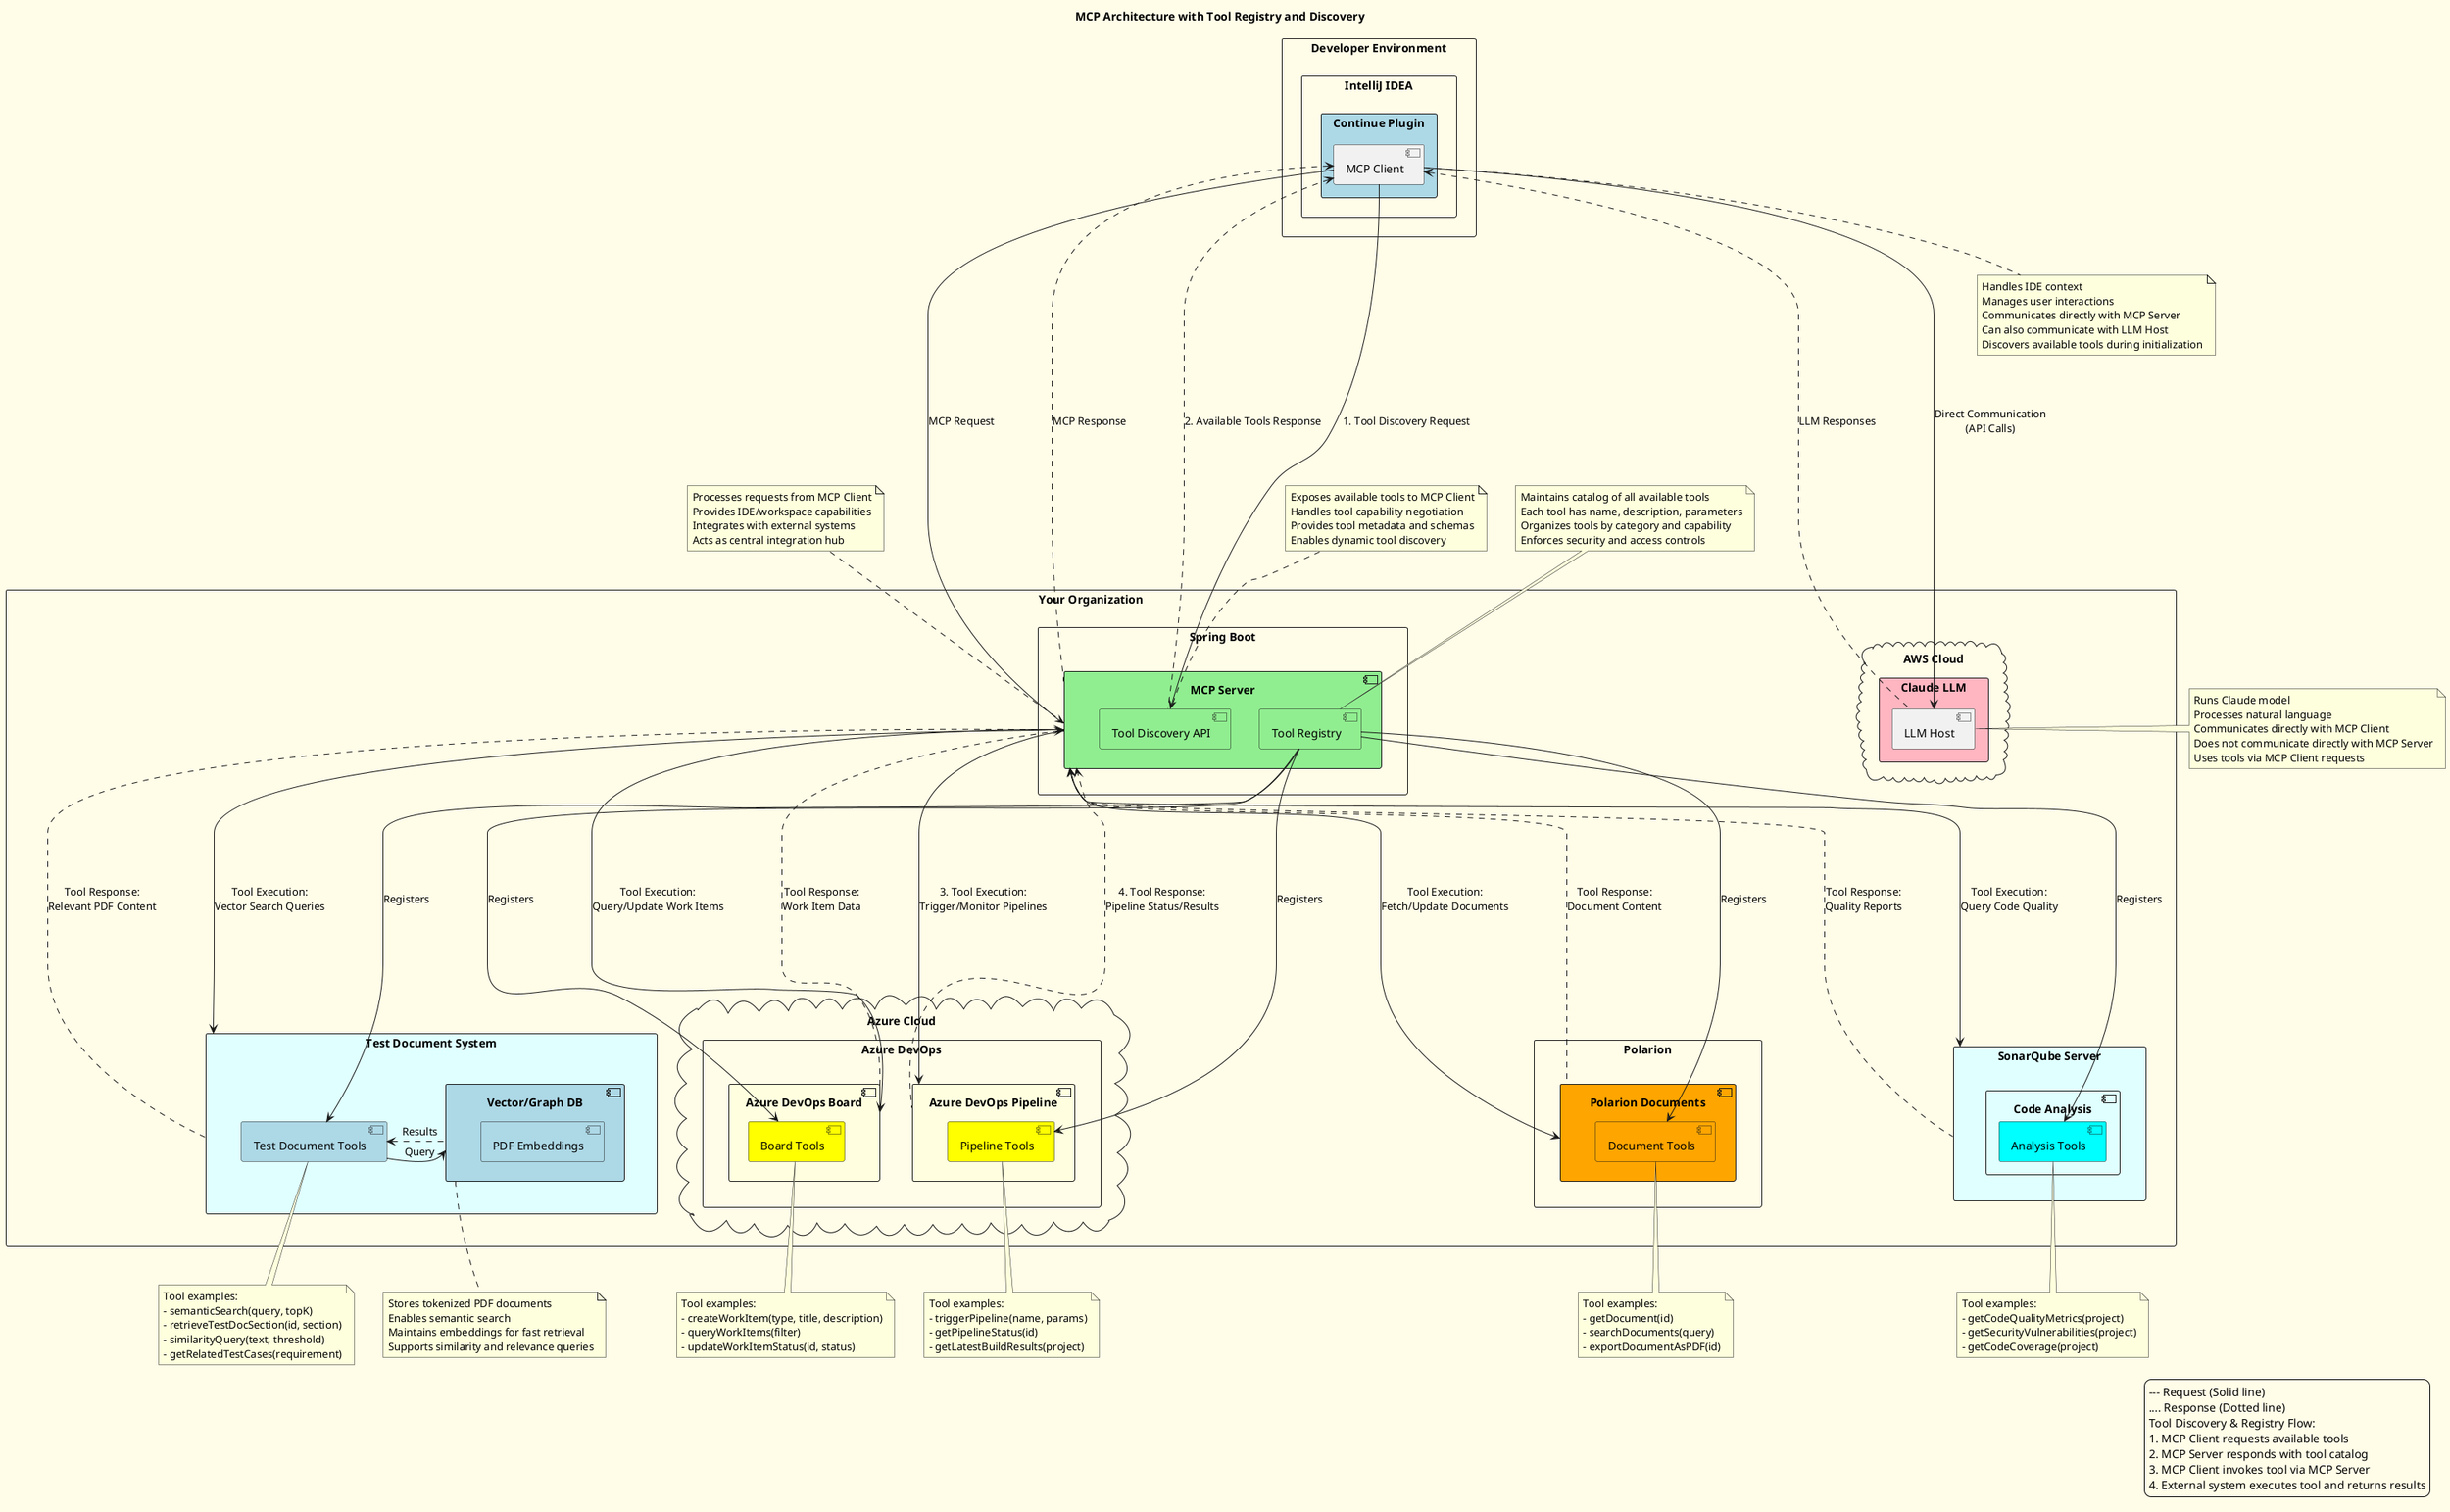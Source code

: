 @startuml MCP Architecture Comprehensive

' Set background color to light yellow
skinparam backgroundColor #FFFCE8

' Define components
rectangle "Developer Environment" {
rectangle "IntelliJ IDEA" {
rectangle "Continue Plugin" as ContinuePlugin #LightBlue {
component "MCP Client" as MCPClient
}
}
}

rectangle "Your Organization" {
rectangle "Spring Boot" {
component "MCP Server" as MCPServer #LightGreen {
component "Tool Registry" as ToolRegistry #LightGreen
component "Tool Discovery API" as ToolDiscovery #LightGreen
}
}
cloud "AWS Cloud" {
rectangle "Claude LLM" as ClaudeLLM #LightPink {
component "LLM Host" as LLMHost
}
}

' External systems as tools
cloud "Azure Cloud" {
rectangle "Azure DevOps" {
component "Azure DevOps Pipeline" as AzurePipeline #LightYellow {
component "Pipeline Tools" as PipelineTools #Yellow
}
component "Azure DevOps Board" as AzureBoard #LightYellow {
component "Board Tools" as BoardTools #Yellow
}
}
}

rectangle "Polarion" {
component "Polarion Documents" as PolarionDocs #Orange {
component "Document Tools" as DocTools #Orange
}
}

rectangle "SonarQube Server" as SonarQubeServer #LightCyan {
component "Code Analysis" as SonarQubeAnalysis #LightCyan {
component "Analysis Tools" as AnalysisTools #Cyan
}
}

' New Test Document System with Vector DB - updated colors
rectangle "Test Document System" as TestDocSystem #LightCyan {
component "Vector/Graph DB" as VectorDB #LightBlue {
component "PDF Embeddings" as PDFEmbeddings #LightBlue
}
component "Test Document Tools" as TestDocTools #LightBlue
}
}

' Define primary MCP relationships
' Solid lines for requests, dotted lines for responses
MCPClient -right-> MCPServer : "MCP Request"
MCPServer -..left..> MCPClient : "MCP Response"

' Tool discovery flow
MCPClient -right-> ToolDiscovery : "1. Tool Discovery Request"
ToolDiscovery -..left..> MCPClient : "2. Available Tools Response"

' Tool registry relationships
ToolRegistry -down-> PipelineTools : "Registers"
ToolRegistry -down-> BoardTools : "Registers"
ToolRegistry -down-> DocTools : "Registers"
ToolRegistry -down-> AnalysisTools : "Registers"
ToolRegistry -down-> TestDocTools : "Registers"

MCPClient -down-> LLMHost : "Direct Communication\n(API Calls)"
LLMHost -..up..> MCPClient : "LLM Responses"

' Define MCP Server interactions with external systems
' Solid lines for requests, dotted lines for responses
MCPServer -down-> AzurePipeline : "3. Tool Execution:\nTrigger/Monitor Pipelines"
AzurePipeline -..up..> MCPServer : "4. Tool Response:\nPipeline Status/Results"

MCPServer -down-> AzureBoard : "Tool Execution:\nQuery/Update Work Items"
AzureBoard -..up..> MCPServer : "Tool Response:\nWork Item Data"

MCPServer -down-> PolarionDocs : "Tool Execution:\nFetch/Update Documents"
PolarionDocs -..up..> MCPServer : "Tool Response:\nDocument Content"

MCPServer -down-> SonarQubeServer : "Tool Execution:\nQuery Code Quality"
SonarQubeServer -..up..> MCPServer : "Tool Response:\nQuality Reports"

' New Test Document System interaction
MCPServer -down-> TestDocSystem : "Tool Execution:\nVector Search Queries"
TestDocSystem -..up..> MCPServer : "Tool Response:\nRelevant PDF Content"

' Test Document internal relationship
TestDocTools -right-> VectorDB : "Query"
VectorDB -..left..> TestDocTools : "Results"

' Add notes
note bottom of MCPClient
Handles IDE context
Manages user interactions
Communicates directly with MCP Server
Can also communicate with LLM Host
Discovers available tools during initialization
end note

note top of MCPServer
Processes requests from MCP Client
Provides IDE/workspace capabilities
Integrates with external systems
Acts as central integration hub
end note

note top of ToolRegistry
Maintains catalog of all available tools
Each tool has name, description, parameters
Organizes tools by category and capability
Enforces security and access controls
end note

note top of ToolDiscovery
Exposes available tools to MCP Client
Handles tool capability negotiation
Provides tool metadata and schemas
Enables dynamic tool discovery
end note

note right of LLMHost
Runs Claude model
Processes natural language
Communicates directly with MCP Client
Does not communicate directly with MCP Server
Uses tools via MCP Client requests
end note

note bottom of PipelineTools
Tool examples:
- triggerPipeline(name, params)
- getPipelineStatus(id)
- getLatestBuildResults(project)
  end note

note bottom of BoardTools
Tool examples:
- createWorkItem(type, title, description)
- queryWorkItems(filter)
- updateWorkItemStatus(id, status)
  end note

note bottom of DocTools
Tool examples:
- getDocument(id)
- searchDocuments(query)
- exportDocumentAsPDF(id)
  end note

note bottom of AnalysisTools
Tool examples:
- getCodeQualityMetrics(project)
- getSecurityVulnerabilities(project)
- getCodeCoverage(project)
  end note

note bottom of TestDocTools
Tool examples:
- semanticSearch(query, topK)
- retrieveTestDocSection(id, section)
- similarityQuery(text, threshold)
- getRelatedTestCases(requirement)
  end note

note bottom of VectorDB
Stores tokenized PDF documents
Enables semantic search
Maintains embeddings for fast retrieval
Supports similarity and relevance queries
end note

legend right
--- Request (Solid line)
.... Response (Dotted line)
Tool Discovery & Registry Flow:
1. MCP Client requests available tools
2. MCP Server responds with tool catalog
3. MCP Client invokes tool via MCP Server
4. External system executes tool and returns results
   endlegend

' Add title
title MCP Architecture with Tool Registry and Discovery

@enduml